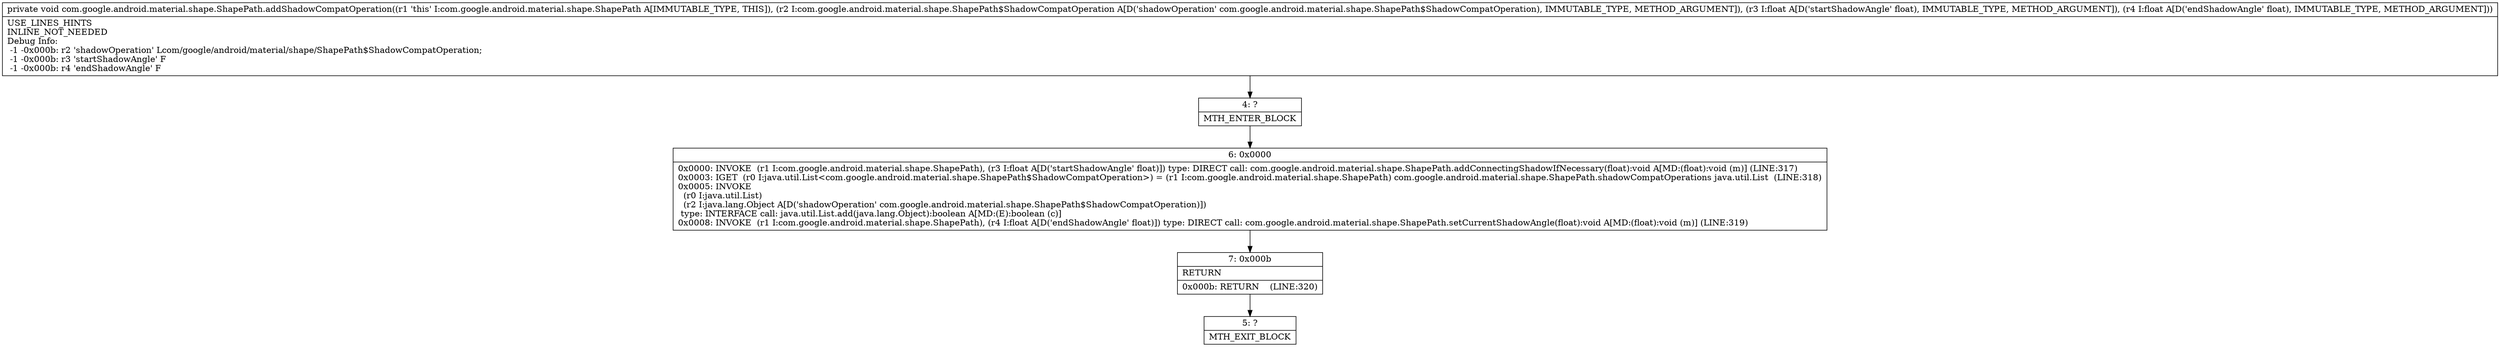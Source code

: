 digraph "CFG forcom.google.android.material.shape.ShapePath.addShadowCompatOperation(Lcom\/google\/android\/material\/shape\/ShapePath$ShadowCompatOperation;FF)V" {
Node_4 [shape=record,label="{4\:\ ?|MTH_ENTER_BLOCK\l}"];
Node_6 [shape=record,label="{6\:\ 0x0000|0x0000: INVOKE  (r1 I:com.google.android.material.shape.ShapePath), (r3 I:float A[D('startShadowAngle' float)]) type: DIRECT call: com.google.android.material.shape.ShapePath.addConnectingShadowIfNecessary(float):void A[MD:(float):void (m)] (LINE:317)\l0x0003: IGET  (r0 I:java.util.List\<com.google.android.material.shape.ShapePath$ShadowCompatOperation\>) = (r1 I:com.google.android.material.shape.ShapePath) com.google.android.material.shape.ShapePath.shadowCompatOperations java.util.List  (LINE:318)\l0x0005: INVOKE  \l  (r0 I:java.util.List)\l  (r2 I:java.lang.Object A[D('shadowOperation' com.google.android.material.shape.ShapePath$ShadowCompatOperation)])\l type: INTERFACE call: java.util.List.add(java.lang.Object):boolean A[MD:(E):boolean (c)]\l0x0008: INVOKE  (r1 I:com.google.android.material.shape.ShapePath), (r4 I:float A[D('endShadowAngle' float)]) type: DIRECT call: com.google.android.material.shape.ShapePath.setCurrentShadowAngle(float):void A[MD:(float):void (m)] (LINE:319)\l}"];
Node_7 [shape=record,label="{7\:\ 0x000b|RETURN\l|0x000b: RETURN    (LINE:320)\l}"];
Node_5 [shape=record,label="{5\:\ ?|MTH_EXIT_BLOCK\l}"];
MethodNode[shape=record,label="{private void com.google.android.material.shape.ShapePath.addShadowCompatOperation((r1 'this' I:com.google.android.material.shape.ShapePath A[IMMUTABLE_TYPE, THIS]), (r2 I:com.google.android.material.shape.ShapePath$ShadowCompatOperation A[D('shadowOperation' com.google.android.material.shape.ShapePath$ShadowCompatOperation), IMMUTABLE_TYPE, METHOD_ARGUMENT]), (r3 I:float A[D('startShadowAngle' float), IMMUTABLE_TYPE, METHOD_ARGUMENT]), (r4 I:float A[D('endShadowAngle' float), IMMUTABLE_TYPE, METHOD_ARGUMENT]))  | USE_LINES_HINTS\lINLINE_NOT_NEEDED\lDebug Info:\l  \-1 \-0x000b: r2 'shadowOperation' Lcom\/google\/android\/material\/shape\/ShapePath$ShadowCompatOperation;\l  \-1 \-0x000b: r3 'startShadowAngle' F\l  \-1 \-0x000b: r4 'endShadowAngle' F\l}"];
MethodNode -> Node_4;Node_4 -> Node_6;
Node_6 -> Node_7;
Node_7 -> Node_5;
}

